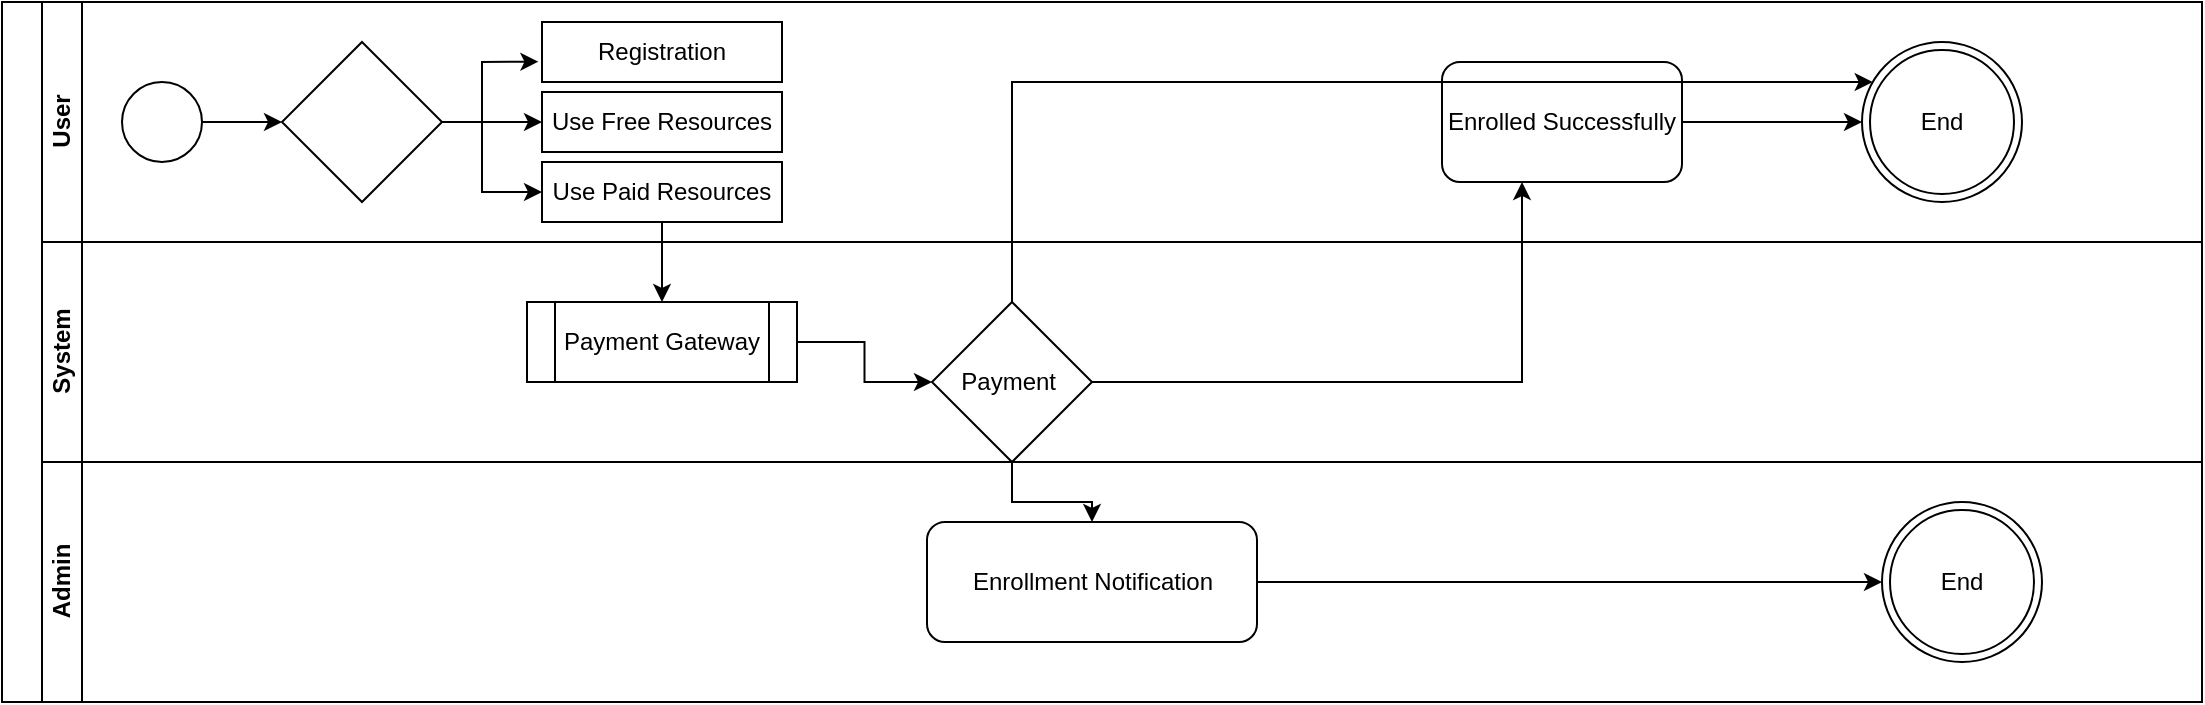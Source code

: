 <mxfile version="15.8.8" type="github"><diagram id="prtHgNgQTEPvFCAcTncT" name="Page-1"><mxGraphModel dx="1422" dy="762" grid="1" gridSize="10" guides="1" tooltips="1" connect="1" arrows="1" fold="1" page="1" pageScale="1" pageWidth="827" pageHeight="1169" math="0" shadow="0"><root><mxCell id="0"/><mxCell id="1" parent="0"/><mxCell id="dNxyNK7c78bLwvsdeMH5-19" value="&amp;nbsp;" style="swimlane;html=1;childLayout=stackLayout;resizeParent=1;resizeParentMax=0;horizontal=0;startSize=20;horizontalStack=0;" parent="1" vertex="1"><mxGeometry x="40" y="70" width="1100" height="350" as="geometry"/></mxCell><mxCell id="dNxyNK7c78bLwvsdeMH5-20" value="User" style="swimlane;html=1;startSize=20;horizontal=0;" parent="dNxyNK7c78bLwvsdeMH5-19" vertex="1"><mxGeometry x="20" width="1080" height="120" as="geometry"/></mxCell><mxCell id="dNxyNK7c78bLwvsdeMH5-25" value="" style="edgeStyle=orthogonalEdgeStyle;rounded=0;orthogonalLoop=1;jettySize=auto;html=1;entryX=0;entryY=0.5;entryDx=0;entryDy=0;" parent="dNxyNK7c78bLwvsdeMH5-20" source="dNxyNK7c78bLwvsdeMH5-23" target="gPEOVKDSounaHAlIfPQ8-1" edge="1"><mxGeometry relative="1" as="geometry"><mxPoint x="120" y="60" as="targetPoint"/></mxGeometry></mxCell><mxCell id="dNxyNK7c78bLwvsdeMH5-23" value="" style="ellipse;whiteSpace=wrap;html=1;" parent="dNxyNK7c78bLwvsdeMH5-20" vertex="1"><mxGeometry x="40" y="40" width="40" height="40" as="geometry"/></mxCell><mxCell id="gPEOVKDSounaHAlIfPQ8-1" value="" style="rhombus;whiteSpace=wrap;html=1;" vertex="1" parent="dNxyNK7c78bLwvsdeMH5-20"><mxGeometry x="120" y="20" width="80" height="80" as="geometry"/></mxCell><mxCell id="gPEOVKDSounaHAlIfPQ8-2" value="Registration" style="rounded=0;whiteSpace=wrap;html=1;" vertex="1" parent="dNxyNK7c78bLwvsdeMH5-20"><mxGeometry x="250" y="10" width="120" height="30" as="geometry"/></mxCell><mxCell id="gPEOVKDSounaHAlIfPQ8-3" value="Use Free Resources" style="rounded=0;whiteSpace=wrap;html=1;" vertex="1" parent="dNxyNK7c78bLwvsdeMH5-20"><mxGeometry x="250" y="45" width="120" height="30" as="geometry"/></mxCell><mxCell id="gPEOVKDSounaHAlIfPQ8-4" value="Use Paid Resources" style="rounded=0;whiteSpace=wrap;html=1;" vertex="1" parent="dNxyNK7c78bLwvsdeMH5-20"><mxGeometry x="250" y="80" width="120" height="30" as="geometry"/></mxCell><mxCell id="gPEOVKDSounaHAlIfPQ8-5" value="" style="endArrow=none;html=1;rounded=0;exitX=1;exitY=0.5;exitDx=0;exitDy=0;" edge="1" parent="dNxyNK7c78bLwvsdeMH5-20" source="gPEOVKDSounaHAlIfPQ8-1"><mxGeometry width="50" height="50" relative="1" as="geometry"><mxPoint x="200" y="85" as="sourcePoint"/><mxPoint x="220" y="60" as="targetPoint"/></mxGeometry></mxCell><mxCell id="gPEOVKDSounaHAlIfPQ8-7" value="" style="endArrow=classic;html=1;rounded=0;entryX=-0.015;entryY=0.662;entryDx=0;entryDy=0;entryPerimeter=0;" edge="1" parent="dNxyNK7c78bLwvsdeMH5-20" target="gPEOVKDSounaHAlIfPQ8-2"><mxGeometry width="50" height="50" relative="1" as="geometry"><mxPoint x="220" y="60" as="sourcePoint"/><mxPoint x="270" y="10" as="targetPoint"/><Array as="points"><mxPoint x="220" y="30"/></Array></mxGeometry></mxCell><mxCell id="gPEOVKDSounaHAlIfPQ8-8" value="" style="endArrow=classic;html=1;rounded=0;entryX=0;entryY=0.5;entryDx=0;entryDy=0;" edge="1" parent="dNxyNK7c78bLwvsdeMH5-20" target="gPEOVKDSounaHAlIfPQ8-4"><mxGeometry width="50" height="50" relative="1" as="geometry"><mxPoint x="220" y="60" as="sourcePoint"/><mxPoint x="220" y="110" as="targetPoint"/><Array as="points"><mxPoint x="220" y="95"/></Array></mxGeometry></mxCell><mxCell id="gPEOVKDSounaHAlIfPQ8-9" value="" style="endArrow=classic;html=1;rounded=0;" edge="1" parent="dNxyNK7c78bLwvsdeMH5-20" target="gPEOVKDSounaHAlIfPQ8-3"><mxGeometry width="50" height="50" relative="1" as="geometry"><mxPoint x="220" y="60" as="sourcePoint"/><mxPoint x="280" y="20" as="targetPoint"/></mxGeometry></mxCell><mxCell id="gPEOVKDSounaHAlIfPQ8-41" style="edgeStyle=orthogonalEdgeStyle;rounded=0;orthogonalLoop=1;jettySize=auto;html=1;" edge="1" parent="dNxyNK7c78bLwvsdeMH5-20" source="gPEOVKDSounaHAlIfPQ8-15" target="gPEOVKDSounaHAlIfPQ8-40"><mxGeometry relative="1" as="geometry"/></mxCell><mxCell id="gPEOVKDSounaHAlIfPQ8-15" value="Enrolled Successfully" style="rounded=1;whiteSpace=wrap;html=1;" vertex="1" parent="dNxyNK7c78bLwvsdeMH5-20"><mxGeometry x="700" y="30" width="120" height="60" as="geometry"/></mxCell><mxCell id="gPEOVKDSounaHAlIfPQ8-40" value="End" style="ellipse;shape=doubleEllipse;whiteSpace=wrap;html=1;aspect=fixed;" vertex="1" parent="dNxyNK7c78bLwvsdeMH5-20"><mxGeometry x="910" y="20" width="80" height="80" as="geometry"/></mxCell><mxCell id="dNxyNK7c78bLwvsdeMH5-21" value="System" style="swimlane;html=1;startSize=20;horizontal=0;" parent="dNxyNK7c78bLwvsdeMH5-19" vertex="1"><mxGeometry x="20" y="120" width="1080" height="110" as="geometry"/></mxCell><mxCell id="gPEOVKDSounaHAlIfPQ8-12" value="Payment Gateway" style="shape=process;whiteSpace=wrap;html=1;backgroundOutline=1;" vertex="1" parent="dNxyNK7c78bLwvsdeMH5-21"><mxGeometry x="242.5" y="30" width="135" height="40" as="geometry"/></mxCell><mxCell id="dNxyNK7c78bLwvsdeMH5-22" value="Admin" style="swimlane;html=1;startSize=20;horizontal=0;" parent="dNxyNK7c78bLwvsdeMH5-19" vertex="1"><mxGeometry x="20" y="230" width="1080" height="120" as="geometry"/></mxCell><mxCell id="gPEOVKDSounaHAlIfPQ8-42" style="edgeStyle=orthogonalEdgeStyle;rounded=0;orthogonalLoop=1;jettySize=auto;html=1;entryX=0;entryY=0.5;entryDx=0;entryDy=0;" edge="1" parent="dNxyNK7c78bLwvsdeMH5-22" source="gPEOVKDSounaHAlIfPQ8-18" target="gPEOVKDSounaHAlIfPQ8-20"><mxGeometry relative="1" as="geometry"/></mxCell><mxCell id="gPEOVKDSounaHAlIfPQ8-18" value="Enrollment Notification" style="rounded=1;whiteSpace=wrap;html=1;" vertex="1" parent="dNxyNK7c78bLwvsdeMH5-22"><mxGeometry x="442.5" y="30" width="165" height="60" as="geometry"/></mxCell><mxCell id="gPEOVKDSounaHAlIfPQ8-20" value="End" style="ellipse;shape=doubleEllipse;whiteSpace=wrap;html=1;aspect=fixed;" vertex="1" parent="dNxyNK7c78bLwvsdeMH5-22"><mxGeometry x="920" y="20" width="80" height="80" as="geometry"/></mxCell><mxCell id="gPEOVKDSounaHAlIfPQ8-11" value="" style="edgeStyle=orthogonalEdgeStyle;rounded=0;orthogonalLoop=1;jettySize=auto;html=1;" edge="1" parent="dNxyNK7c78bLwvsdeMH5-19" source="gPEOVKDSounaHAlIfPQ8-4" target="gPEOVKDSounaHAlIfPQ8-12"><mxGeometry relative="1" as="geometry"><mxPoint x="330" y="160" as="targetPoint"/></mxGeometry></mxCell><mxCell id="gPEOVKDSounaHAlIfPQ8-16" value="" style="edgeStyle=orthogonalEdgeStyle;rounded=0;orthogonalLoop=1;jettySize=auto;html=1;" edge="1" parent="1" source="gPEOVKDSounaHAlIfPQ8-13" target="gPEOVKDSounaHAlIfPQ8-15"><mxGeometry relative="1" as="geometry"><Array as="points"><mxPoint x="800" y="260"/></Array></mxGeometry></mxCell><mxCell id="gPEOVKDSounaHAlIfPQ8-19" value="" style="edgeStyle=orthogonalEdgeStyle;rounded=0;orthogonalLoop=1;jettySize=auto;html=1;" edge="1" parent="1" source="gPEOVKDSounaHAlIfPQ8-13" target="gPEOVKDSounaHAlIfPQ8-18"><mxGeometry relative="1" as="geometry"/></mxCell><mxCell id="gPEOVKDSounaHAlIfPQ8-60" style="edgeStyle=orthogonalEdgeStyle;rounded=0;orthogonalLoop=1;jettySize=auto;html=1;" edge="1" parent="1" source="gPEOVKDSounaHAlIfPQ8-13" target="gPEOVKDSounaHAlIfPQ8-40"><mxGeometry relative="1" as="geometry"><Array as="points"><mxPoint x="545" y="110"/></Array></mxGeometry></mxCell><mxCell id="gPEOVKDSounaHAlIfPQ8-13" value="Payment&amp;nbsp;" style="rhombus;whiteSpace=wrap;html=1;" vertex="1" parent="1"><mxGeometry x="505" y="220" width="80" height="80" as="geometry"/></mxCell><mxCell id="gPEOVKDSounaHAlIfPQ8-14" value="" style="edgeStyle=orthogonalEdgeStyle;rounded=0;orthogonalLoop=1;jettySize=auto;html=1;" edge="1" parent="1" source="gPEOVKDSounaHAlIfPQ8-12" target="gPEOVKDSounaHAlIfPQ8-13"><mxGeometry relative="1" as="geometry"/></mxCell></root></mxGraphModel></diagram></mxfile>